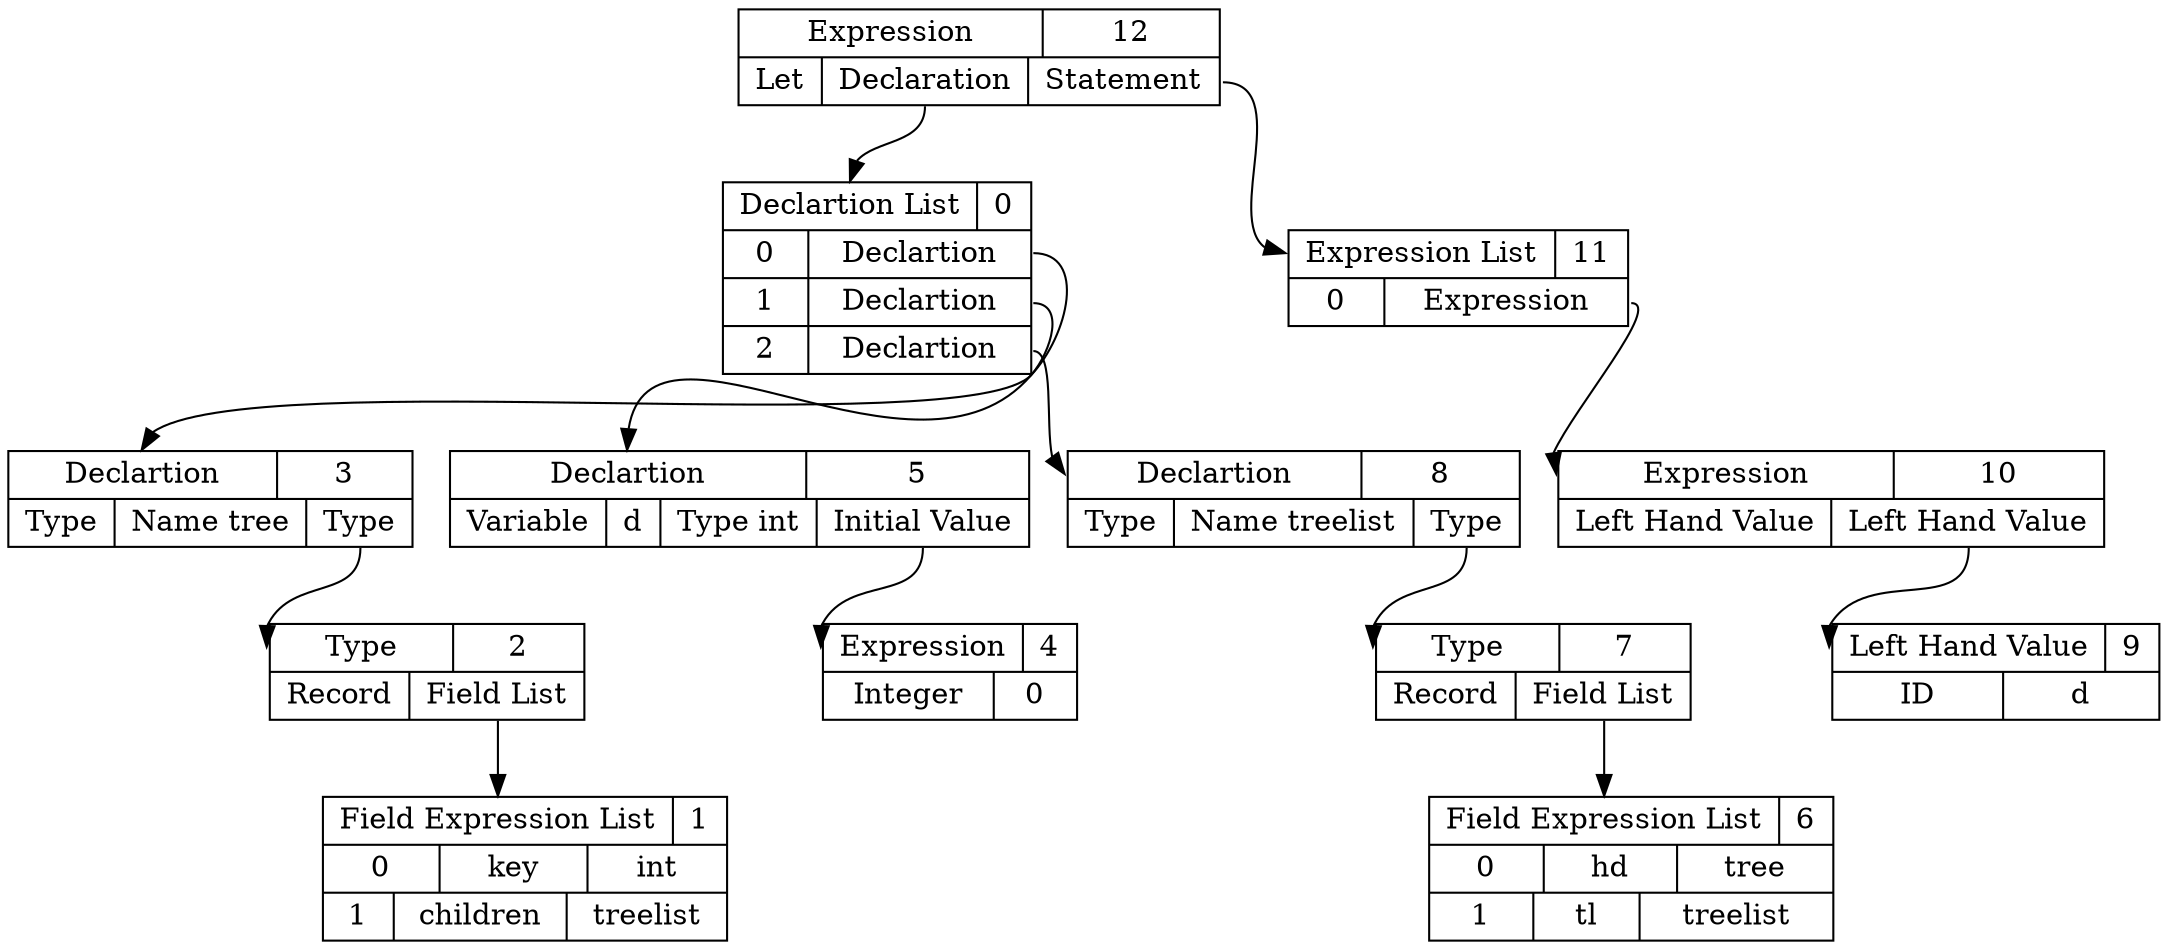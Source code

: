 digraph ast {
12 [shape=record, label="{ { <ptr> Expression | 12 } |{ Let | <dec> Declaration | <stmt> Statement } } "];
3 [shape=record, label="{ { <ptr> Declartion | 3 } | {Type | Name tree | <ty> Type } }"];
1 [shape=record, label="{ { <ptr> Field Expression List | 1 } | { 0 | key | int }| { 1 | children | treelist } }"]
2 [shape=record, label="{ { <ptr> Type | 2 } | { Record | <flist> Field List } } "];
2:flist -> 1:ptr;
3:ty -> 2:ptr;
0:pos0 -> 3:ptr;
5 [shape=record, label="{ { <ptr> Declartion | 5 } | {Variable | d | Type int | <initval> Initial Value } }"];
4 [shape=record, label="{ { <ptr> Expression | 4 } |{ Integer | 0 } }"];
5:initval -> 4:ptr;
0:pos1 -> 5:ptr;
8 [shape=record, label="{ { <ptr> Declartion | 8 } | {Type | Name treelist | <ty> Type } }"];
6 [shape=record, label="{ { <ptr> Field Expression List | 6 } | { 0 | hd | tree }| { 1 | tl | treelist } }"]
7 [shape=record, label="{ { <ptr> Type | 7 } | { Record | <flist> Field List } } "];
7:flist -> 6:ptr;
8:ty -> 7:ptr;
0:pos2 -> 8:ptr;
0 [shape=record, label="{ { <ptr> Declartion List | 0 } | { 0 | <pos0> Declartion }| { 1 | <pos1> Declartion }| { 2 | <pos2> Declartion } }"];
12:dec -> 0:ptr
10 [shape=record, label="{ { <ptr> Expression | 10 } |{ Left Hand Value | <lval> Left Hand Value} }"];
9 [shape=record, label="{ { <ptr> Left Hand Value | 9 } | { ID | d } } "];
10:lval -> 9:ptr
11:pos0 -> 10:ptr;
11 [shape=record, label="{ { <ptr> Expression List | 11 } | { 0 | <pos0> Expression } }"];
12:stmt -> 11:ptr
}
